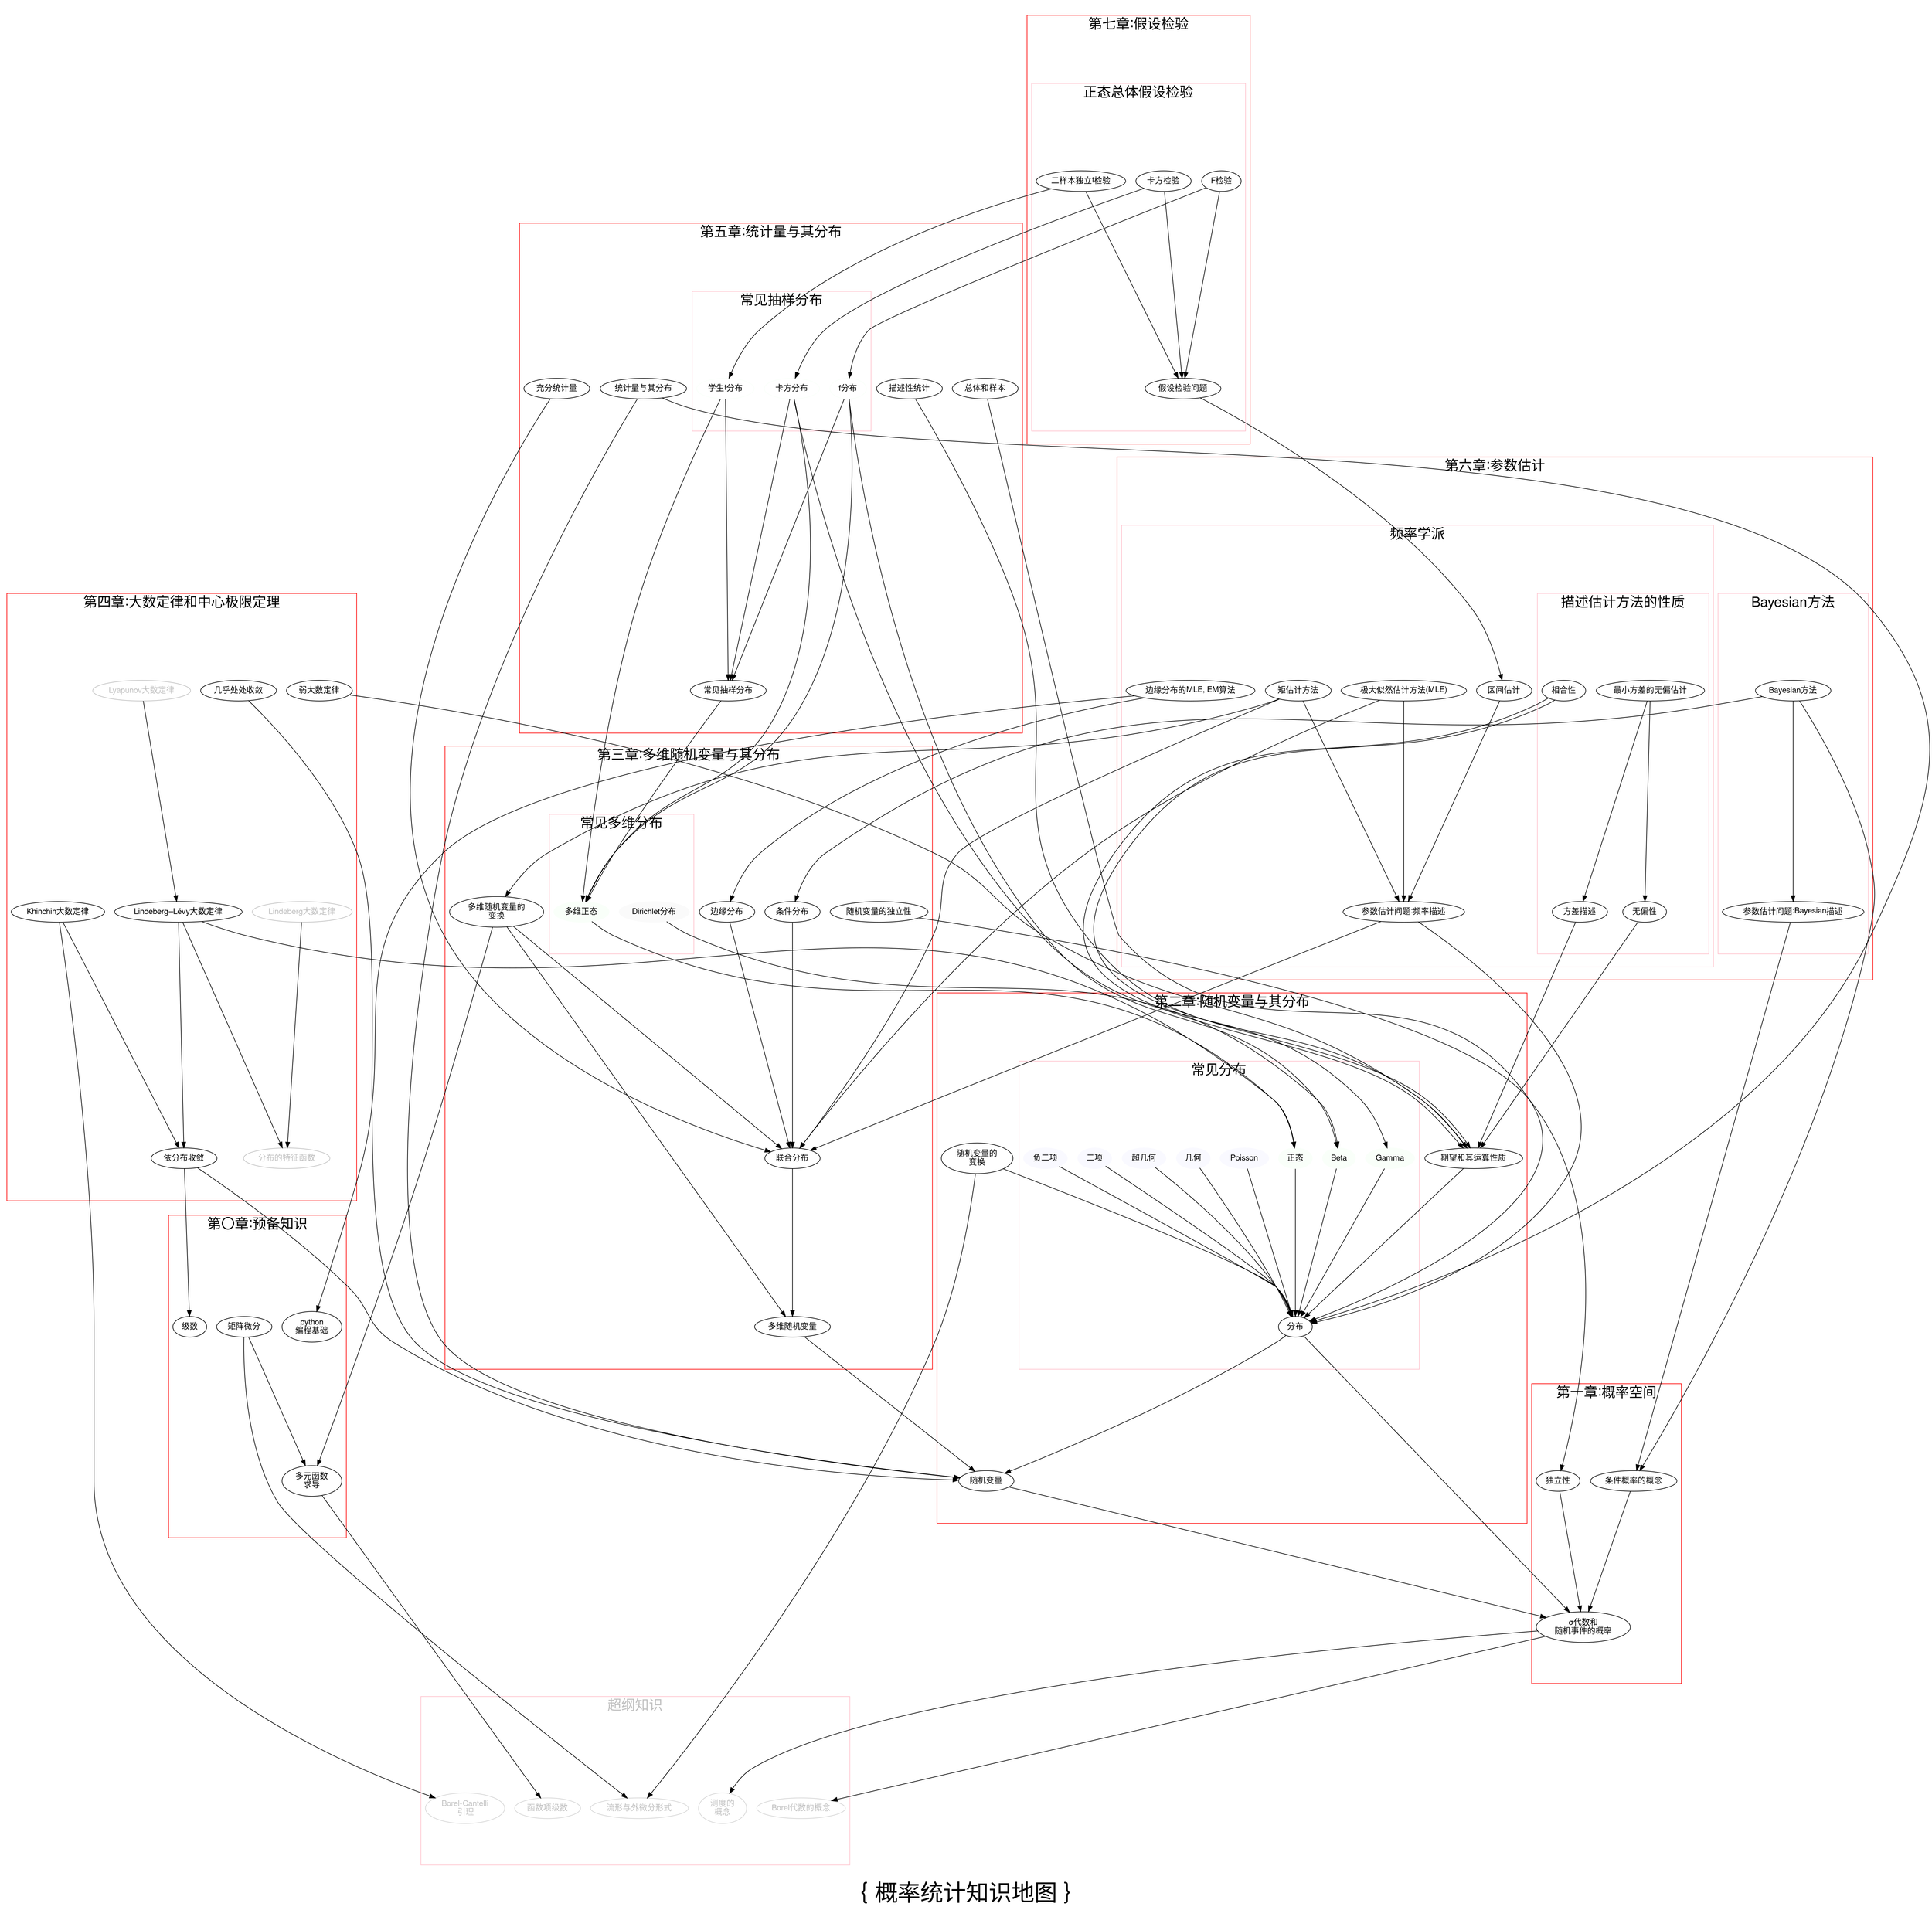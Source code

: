 digraph G {
    fontname="YouYuan,Helvetica,Arial,sans-serif"
    fontsize="40";
    ratio="1";
    node [fontname="YouYuan,Helvetica,Arial,sans-serif"]
    edge [fontname="Helvetica,Arial,sans-serif"]
    label = "{ 概率统计知识地图 }";

    // subgraph cluster_core_skill {
    //     fontsize = "24";
    //     label = "统计学素养";
    //     color = "lightgrey";
    //     style = "filled";
    //     node [color="black", style="filled", fontcolor="white"]
    //     core_modeling   [label="概率建模"];
    //     core_proofing   [label="数学证明"];
    //     core_describing [label="数据描述"];
    //     core_simulation [label="计算模拟"];
    //     core_simulation -> prelim_python
    //     core_proofing -> rv_distr;
    // }

    subgraph cluster_underlying {
        fontsize = "24";
        label = "超纲知识";
        color = pink;
        fontcolor="grey";
        shape="dot";
        node [color="lightgrey", fontcolor="grey"]
        underlying_msr_thry     [label="测度的\n概念"];
        underlying_borel_ajbr   [label="Borel代数的概念"];
        underlying_bc_lemma     [label="Borel-Cantelli\n 引理"];
        underlying_fn_series    [label="函数项级数"];
        underlying_manifold     [label="流形与外微分形式"];
    }

    subgraph cluster_chp_0_prelim {
        fontsize = "24";
        label = "第〇章:预备知识";
        color = red;
        prelim_multivar_diff    [label="多元函数\n求导"];
        prelim_series           [label="级数"];
        prelim_matrix_diff      [label="矩阵微分"];
        prelim_python           [label="python\n编程基础"];
        prelim_matrix_diff -> underlying_manifold;
        prelim_multivar_diff -> underlying_fn_series;
        prelim_matrix_diff -> prelim_multivar_diff;
    }

    subgraph cluster_chp_1_probability_space {
        fontsize = "24";
        label = "第一章:概率空间";
        color = red;
        sp_ajbr_event           [label="σ代数和\n随机事件的概率"];
        sp_cond                 [label="条件概率的概念"];
        sp_indep                [label="独立性"];
        sp_ajbr_event -> underlying_msr_thry;
        sp_ajbr_event -> underlying_borel_ajbr;
        sp_cond       -> sp_ajbr_event;
        sp_indep      -> sp_ajbr_event;
    }

    subgraph cluster_chp_2_randvar_dist {
        fontsize = "24";
        label = "第二章:随机变量与其分布";
        color = red;
        rv_def                  [label="随机变量"];
        rv_distr                [label="分布"];
        rv_expectation          [label="期望和其运算性质"];
        rv_transform            [label="随机变量的\n变换"];
        rv_def -> sp_ajbr_event;
        rv_distr -> sp_ajbr_event;
        rv_distr -> rv_def;
        rv_expectation -> rv_distr;
        rv_transform -> rv_distr;
        rv_transform -> underlying_manifold;
        subgraph cluster_rv_distributions {
            label = "常见分布";
            color = "pink";
            rv_dist_gamm           [label="Gamma", color="#f9fff9", style="filled"];
            rv_dist_beta           [label="Beta",  color="#f9fff9", style="filled"];
            rv_dist_norm           [label="正态",  color="#f9fff9", style="filled"];
            rv_dist_poiss          [label="Poisson", color="#f9f9ff", style="filled"];
            rv_dist_geom           [label="几何", color="#f9f9ff", style="filled"];
            rv_dist_hgeo           [label="超几何", color="#f9f9ff", style="filled"];
            rv_dist_bino           [label="二项", color="#f9f9ff", style="filled"];
            rv_dist_nbin           [label="负二项", color="#f9f9ff", style="filled"];
            rv_dist_gamm           -> rv_distr;
            rv_dist_beta           -> rv_distr;
            rv_dist_norm           -> rv_distr;
            rv_dist_poiss          -> rv_distr;
            rv_dist_geom           -> rv_distr;
            rv_dist_hgeo           -> rv_distr;
            rv_dist_bino           -> rv_distr;
            rv_dist_nbin           -> rv_distr;
        }
    }

    subgraph cluster_chp_3_multivariate {
        fontsize = "24";
        label = "第三章:多维随机变量与其分布";
        color = red;
        mrv_def                  [label="多维随机变量"];
        mrv_distr                [label="联合分布"];
        mrv_margin               [label="边缘分布"];
        mrv_cond                 [label="条件分布"];
        mrv_indep                [label="随机变量的独立性"];
        mrv_transform            [label="多维随机变量的\n变换"];
        mrv_def -> rv_def;
        mrv_distr -> mrv_def;
        mrv_margin -> mrv_distr;
        mrv_cond -> mrv_distr;
        mrv_indep -> sp_indep;
        mrv_transform -> mrv_def;
        mrv_transform -> mrv_distr;
        mrv_transform -> prelim_multivar_diff;
        subgraph cluster_mrv_distributions {
            label = "常见多维分布";
            color = "pink";
            mrv_dist_norm           [label="多维正态", color="#f9fff9", style="filled"];
            mrv_dist_dirc           [label="Dirichlet分布", color="#fafafa", style="filled"];
            mrv_dist_dirc -> rv_dist_beta;
            mrv_dist_norm -> rv_dist_norm;
        }
    }

    subgraph cluster_chp_4_lln_clt {
        fontsize = "24";
        label = "第四章:大数定律和中心极限定理"
        color = red;
        seq_ae_converge              [label="几乎处处收敛"]
        seq_distr_converge           [label="依分布收敛"]
        lln_khinchin             [label="Khinchin大数定律"]
        lln_weak                 [label="弱大数定律"]
        clt_char_fn              [label="分布的特征函数", color="grey", fontcolor="grey"]
        clt_levy                 [label="Lindeberg–Lévy大数定律"]
        clt_lyap                 [label="Lyapunov大数定律", color="grey", fontcolor="grey"]
        clt_lind                 [label="Lindeberg大数定律", color="grey", fontcolor="grey"]
        seq_ae_converge -> rv_def;
        seq_distr_converge -> rv_def;
        seq_distr_converge -> prelim_series;
        lln_khinchin -> seq_distr_converge;
        lln_khinchin -> underlying_bc_lemma;
        lln_weak -> rv_expectation;
        clt_levy -> clt_char_fn;
        clt_levy -> rv_dist_norm;
        clt_levy -> seq_distr_converge;
        clt_lind -> clt_char_fn;
        clt_lyap -> clt_levy;
    }

    subgraph cluster_chp_5_stat {
        fontsize = "24";
        color = red;
        label = "第五章:统计量与其分布";
        stat_sampling          [label="总体和样本"]
        stat_descriptive       [label="描述性统计"]
        stat_stat              [label="统计量与其分布"]
        stat_distr             [label="常见抽样分布"]
        stat_sufficient        [label="充分统计量"]
        stat_descriptive -> rv_expectation;
        stat_stat -> rv_distr;
        stat_stat -> rv_def;
        stat_distr -> mrv_dist_norm;
        stat_sufficient -> mrv_distr;
        stat_sampling -> rv_distr;
        subgraph cluster_stat_dist {
            label = "常见抽样分布";
            color = "pink";
            stat_chi_square [label="卡方分布", color="#f9fff9"]
            stat_f          [label="f分布", color="#f9fff9"]
            stat_student_t  [label="学生t分布", color="#f9fff9"]
        }
        stat_chi_square -> stat_distr;
        stat_f -> stat_distr;
        stat_student_t -> stat_distr;
        stat_chi_square -> mrv_dist_norm;
        stat_chi_square -> rv_dist_gamm;
        stat_f -> mrv_dist_norm;
        stat_f -> rv_dist_beta;
        stat_student_t -> mrv_dist_norm;
    }

    subgraph cluster_chp_6_param {
        fontsize = "24";
        color = red;
        label = "第六章:参数估计";
        subgraph cluster_freq {
            label="频率学派";
            color="pink";
            param_est_def_freq [label="参数估计问题:频率描述"];
            param_est_mmtm [label="矩估计方法"]
            param_est_mle  [label="极大似然估计方法(MLE)"]
            param_est_latent_em   [label="边缘分布的MLE, EM算法"]
            param_est_interv      [label="区间估计"]
            param_est_def_freq -> rv_distr;
            param_est_def_freq -> mrv_distr;
            param_est_mmtm -> param_est_def_freq;
            param_est_mmtm -> mrv_distr;
            param_est_mmtm -> mrv_transform;
            param_est_mle -> mrv_distr;
            param_est_mle -> param_est_def_freq;
            param_est_interv -> param_est_def_freq;
            param_est_latent_em -> mrv_margin;
            param_est_latent_em -> prelim_python;
            subgraph cluster_param_est_prop {
                label="描述估计方法的性质";
                color="pink";
                param_est_nobias [label="无偏性"]
                param_est_match  [label="相合性"]
                param_est_variance [label="方差描述"]
                param_est_min_variance [label="最小方差的无偏估计"]
                param_est_variance -> rv_expectation;
                param_est_nobias -> rv_expectation;
                param_est_match -> rv_expectation;
                param_est_match -> rv_expectation;
                param_est_min_variance -> param_est_nobias;
                param_est_min_variance -> param_est_variance;
            }
        }
        subgraph cluster_bayesian {
            label="Bayesian方法";
            color="pink";
            param_est_def_bayesian [label="参数估计问题:Bayesian描述"]
            param_est_bayesian [label="Bayesian方法"]
            param_est_bayesian -> sp_cond;
            param_est_def_bayesian -> sp_cond;
            param_est_bayesian -> mrv_cond;
            param_est_bayesian -> param_est_def_bayesian;
        }
    }

    subgraph cluster_chp_7_hypo {
        fontsize = "24";
        color = red;
        label = "第七章:假设检验";
        hypo_test_def [label="假设检验问题"];
        hypo_test_def -> param_est_interv;
        subgraph cluster_hypo_norm {
            color = pink;
            label = "正态总体假设检验";
            hypo_test_f          [label="F检验"];
            hypo_test_chi_square [label="卡方检验"];
            hypo_test_stu_t      [label="二样本独立t检验"];
            hypo_test_f -> hypo_test_def;
            hypo_test_chi_square -> hypo_test_def;
            hypo_test_stu_t -> hypo_test_def;
            hypo_test_f -> stat_f;
            hypo_test_stu_t -> stat_student_t;
            hypo_test_chi_square -> stat_chi_square;
        }
    }
}